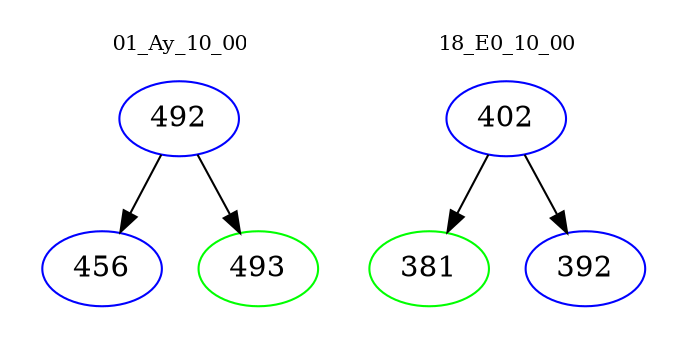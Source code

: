 digraph{
subgraph cluster_0 {
color = white
label = "01_Ay_10_00";
fontsize=10;
T0_492 [label="492", color="blue"]
T0_492 -> T0_456 [color="black"]
T0_456 [label="456", color="blue"]
T0_492 -> T0_493 [color="black"]
T0_493 [label="493", color="green"]
}
subgraph cluster_1 {
color = white
label = "18_E0_10_00";
fontsize=10;
T1_402 [label="402", color="blue"]
T1_402 -> T1_381 [color="black"]
T1_381 [label="381", color="green"]
T1_402 -> T1_392 [color="black"]
T1_392 [label="392", color="blue"]
}
}
